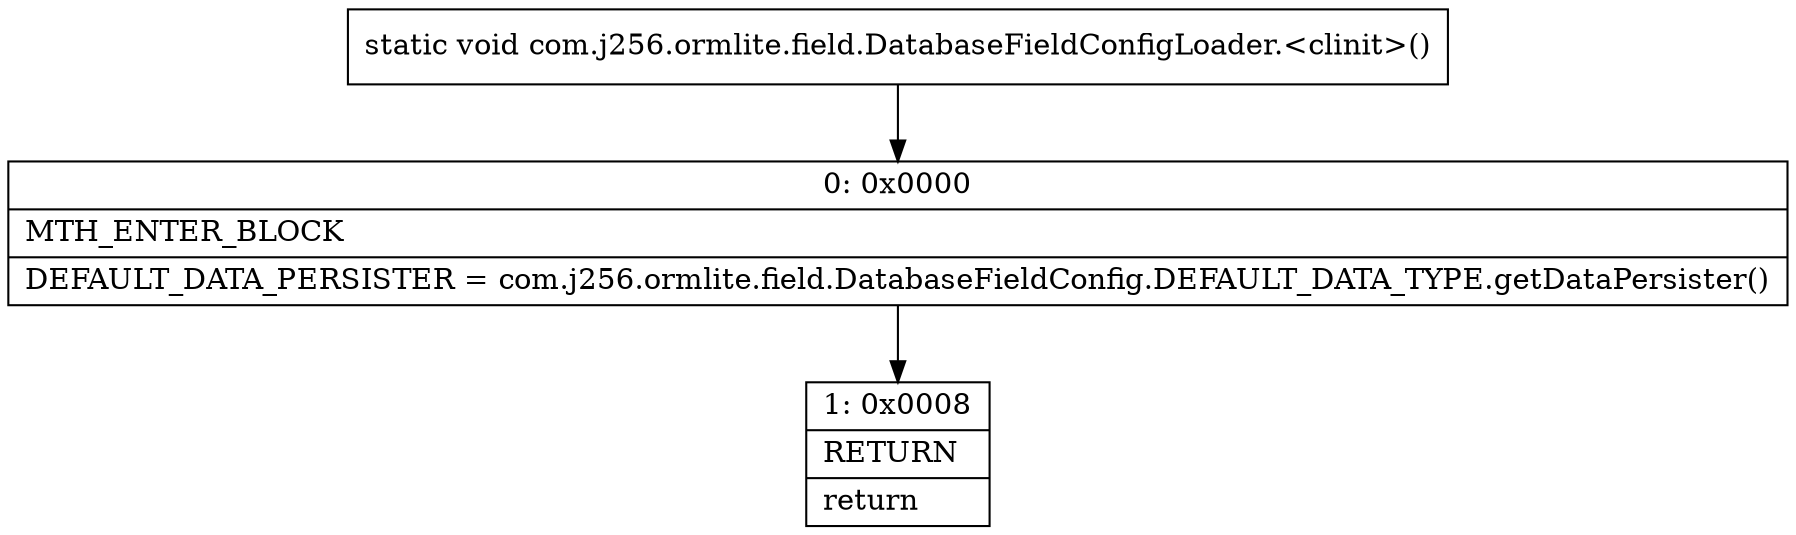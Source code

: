 digraph "CFG forcom.j256.ormlite.field.DatabaseFieldConfigLoader.\<clinit\>()V" {
Node_0 [shape=record,label="{0\:\ 0x0000|MTH_ENTER_BLOCK\l|DEFAULT_DATA_PERSISTER = com.j256.ormlite.field.DatabaseFieldConfig.DEFAULT_DATA_TYPE.getDataPersister()\l}"];
Node_1 [shape=record,label="{1\:\ 0x0008|RETURN\l|return\l}"];
MethodNode[shape=record,label="{static void com.j256.ormlite.field.DatabaseFieldConfigLoader.\<clinit\>() }"];
MethodNode -> Node_0;
Node_0 -> Node_1;
}


